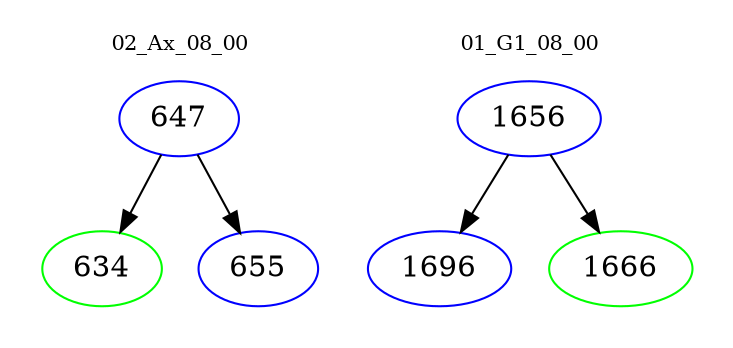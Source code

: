digraph{
subgraph cluster_0 {
color = white
label = "02_Ax_08_00";
fontsize=10;
T0_647 [label="647", color="blue"]
T0_647 -> T0_634 [color="black"]
T0_634 [label="634", color="green"]
T0_647 -> T0_655 [color="black"]
T0_655 [label="655", color="blue"]
}
subgraph cluster_1 {
color = white
label = "01_G1_08_00";
fontsize=10;
T1_1656 [label="1656", color="blue"]
T1_1656 -> T1_1696 [color="black"]
T1_1696 [label="1696", color="blue"]
T1_1656 -> T1_1666 [color="black"]
T1_1666 [label="1666", color="green"]
}
}
